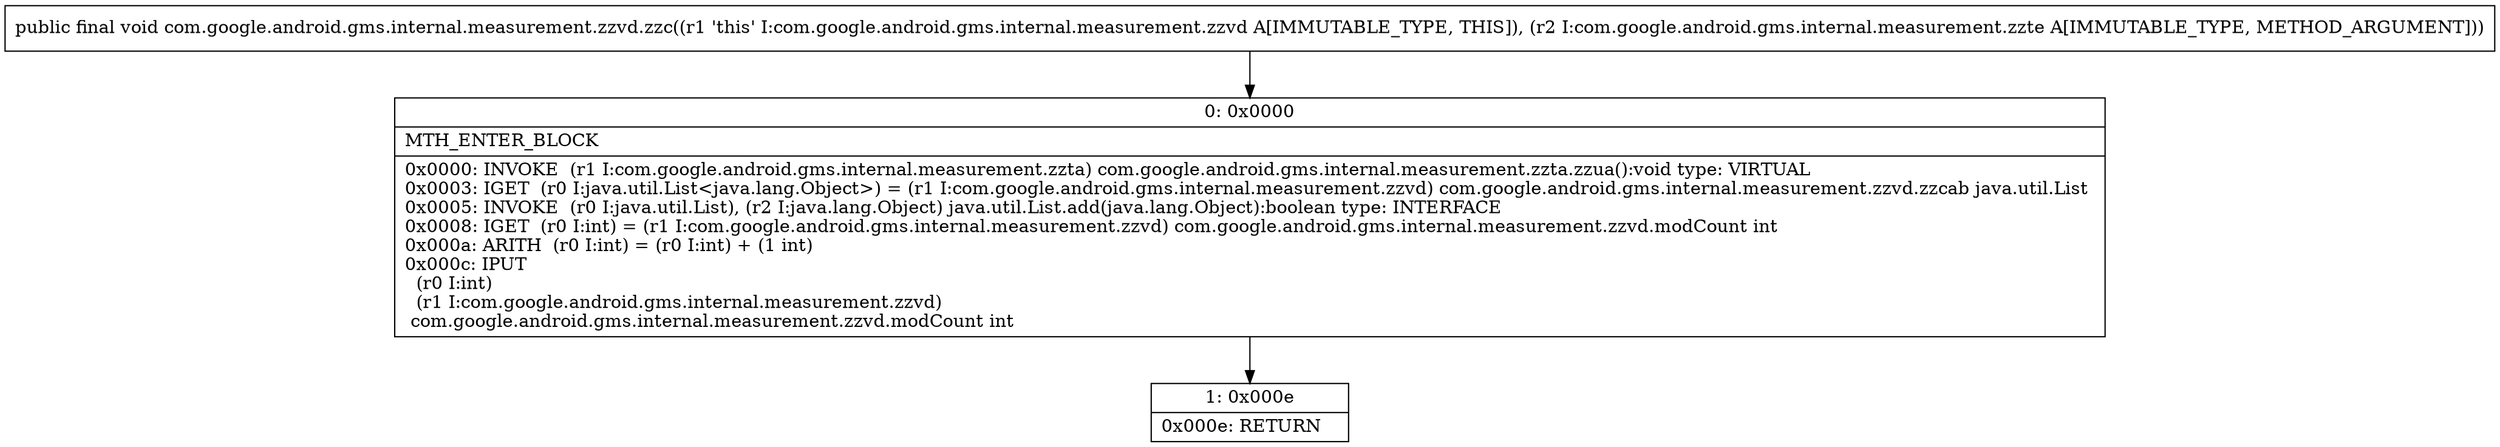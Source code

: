 digraph "CFG forcom.google.android.gms.internal.measurement.zzvd.zzc(Lcom\/google\/android\/gms\/internal\/measurement\/zzte;)V" {
Node_0 [shape=record,label="{0\:\ 0x0000|MTH_ENTER_BLOCK\l|0x0000: INVOKE  (r1 I:com.google.android.gms.internal.measurement.zzta) com.google.android.gms.internal.measurement.zzta.zzua():void type: VIRTUAL \l0x0003: IGET  (r0 I:java.util.List\<java.lang.Object\>) = (r1 I:com.google.android.gms.internal.measurement.zzvd) com.google.android.gms.internal.measurement.zzvd.zzcab java.util.List \l0x0005: INVOKE  (r0 I:java.util.List), (r2 I:java.lang.Object) java.util.List.add(java.lang.Object):boolean type: INTERFACE \l0x0008: IGET  (r0 I:int) = (r1 I:com.google.android.gms.internal.measurement.zzvd) com.google.android.gms.internal.measurement.zzvd.modCount int \l0x000a: ARITH  (r0 I:int) = (r0 I:int) + (1 int) \l0x000c: IPUT  \l  (r0 I:int)\l  (r1 I:com.google.android.gms.internal.measurement.zzvd)\l com.google.android.gms.internal.measurement.zzvd.modCount int \l}"];
Node_1 [shape=record,label="{1\:\ 0x000e|0x000e: RETURN   \l}"];
MethodNode[shape=record,label="{public final void com.google.android.gms.internal.measurement.zzvd.zzc((r1 'this' I:com.google.android.gms.internal.measurement.zzvd A[IMMUTABLE_TYPE, THIS]), (r2 I:com.google.android.gms.internal.measurement.zzte A[IMMUTABLE_TYPE, METHOD_ARGUMENT])) }"];
MethodNode -> Node_0;
Node_0 -> Node_1;
}

